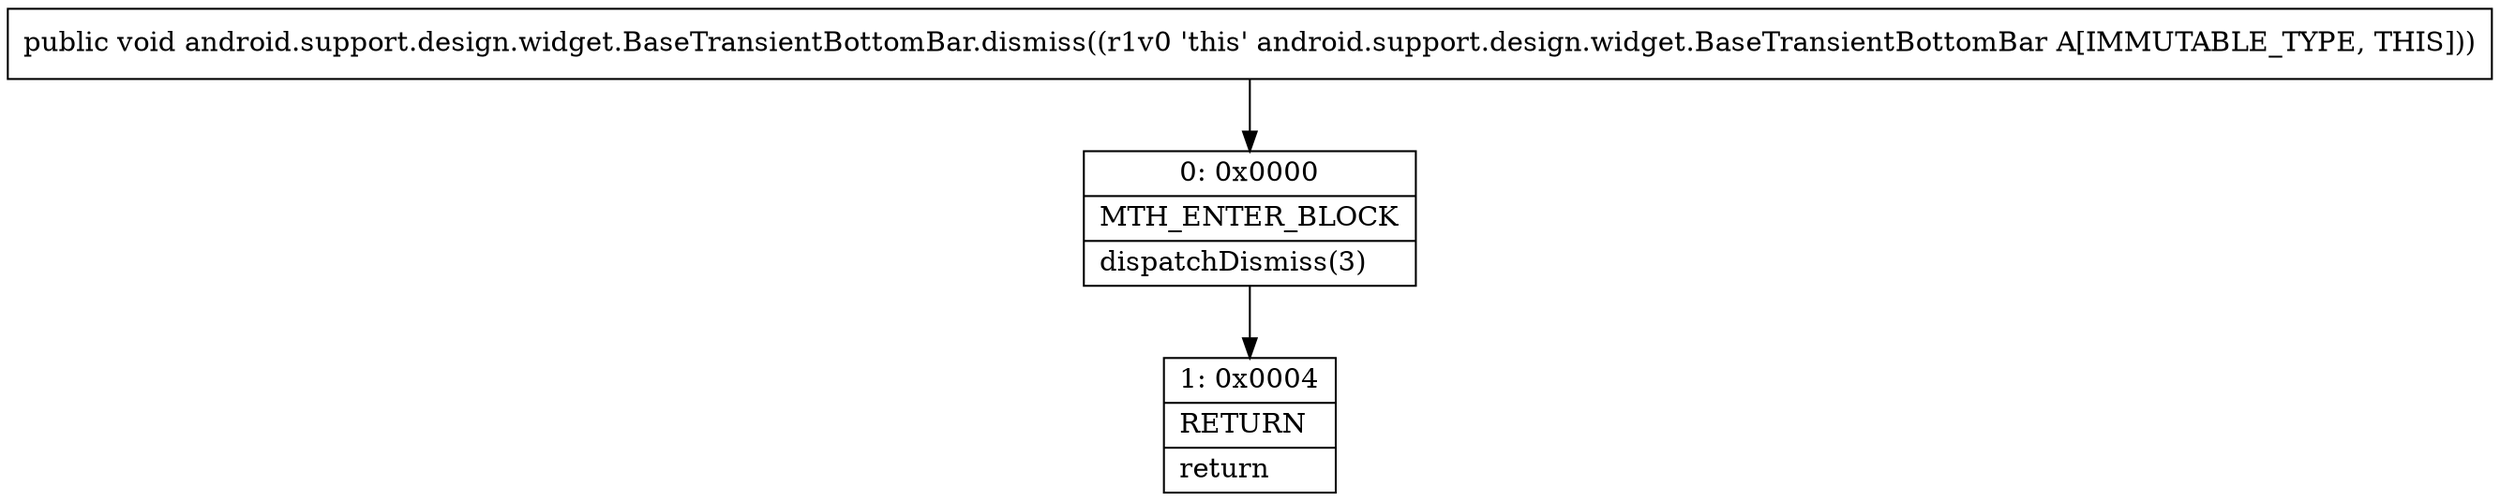 digraph "CFG forandroid.support.design.widget.BaseTransientBottomBar.dismiss()V" {
Node_0 [shape=record,label="{0\:\ 0x0000|MTH_ENTER_BLOCK\l|dispatchDismiss(3)\l}"];
Node_1 [shape=record,label="{1\:\ 0x0004|RETURN\l|return\l}"];
MethodNode[shape=record,label="{public void android.support.design.widget.BaseTransientBottomBar.dismiss((r1v0 'this' android.support.design.widget.BaseTransientBottomBar A[IMMUTABLE_TYPE, THIS])) }"];
MethodNode -> Node_0;
Node_0 -> Node_1;
}

